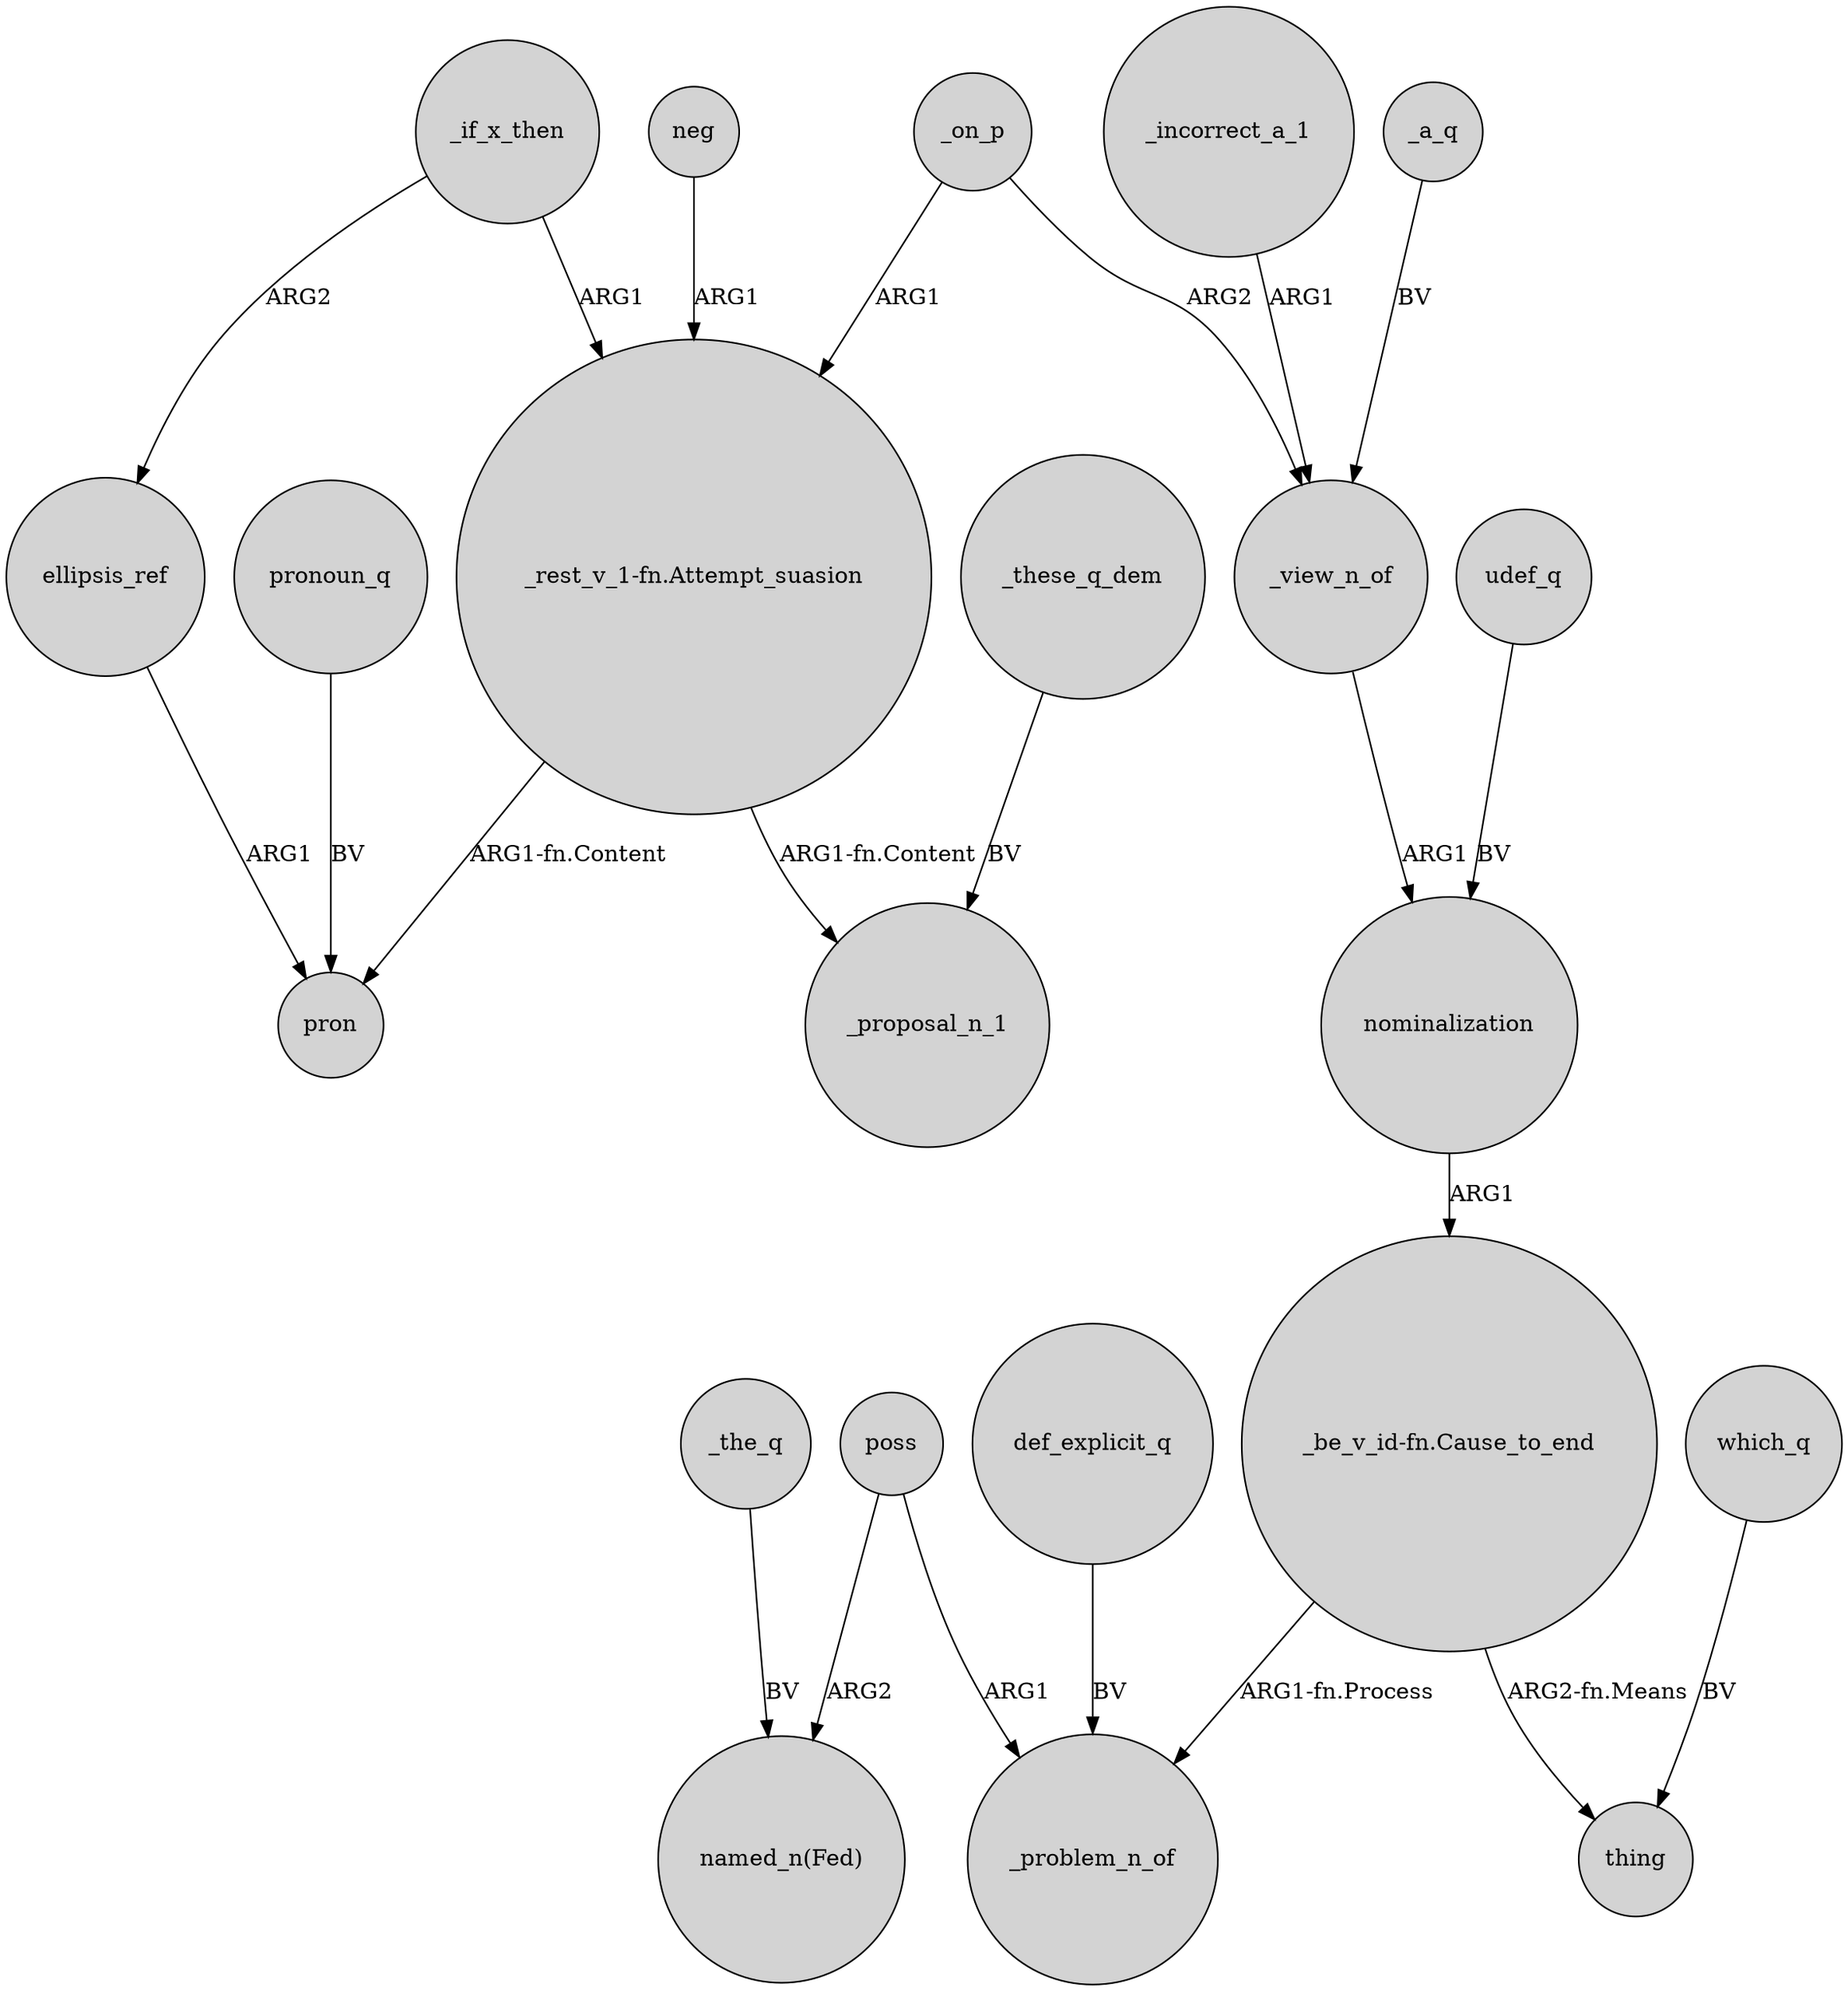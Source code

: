 digraph {
	node [shape=circle style=filled]
	"_rest_v_1-fn.Attempt_suasion" -> _proposal_n_1 [label="ARG1-fn.Content"]
	_view_n_of -> nominalization [label=ARG1]
	poss -> _problem_n_of [label=ARG1]
	udef_q -> nominalization [label=BV]
	which_q -> thing [label=BV]
	_the_q -> "named_n(Fed)" [label=BV]
	poss -> "named_n(Fed)" [label=ARG2]
	ellipsis_ref -> pron [label=ARG1]
	_these_q_dem -> _proposal_n_1 [label=BV]
	neg -> "_rest_v_1-fn.Attempt_suasion" [label=ARG1]
	pronoun_q -> pron [label=BV]
	def_explicit_q -> _problem_n_of [label=BV]
	_incorrect_a_1 -> _view_n_of [label=ARG1]
	_if_x_then -> ellipsis_ref [label=ARG2]
	"_be_v_id-fn.Cause_to_end" -> thing [label="ARG2-fn.Means"]
	_on_p -> "_rest_v_1-fn.Attempt_suasion" [label=ARG1]
	"_be_v_id-fn.Cause_to_end" -> _problem_n_of [label="ARG1-fn.Process"]
	_on_p -> _view_n_of [label=ARG2]
	nominalization -> "_be_v_id-fn.Cause_to_end" [label=ARG1]
	_a_q -> _view_n_of [label=BV]
	_if_x_then -> "_rest_v_1-fn.Attempt_suasion" [label=ARG1]
	"_rest_v_1-fn.Attempt_suasion" -> pron [label="ARG1-fn.Content"]
}
